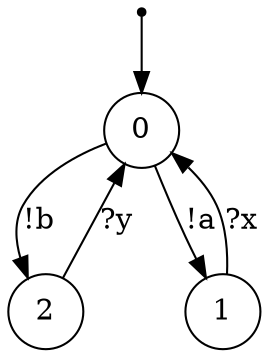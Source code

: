 digraph {
 node [shape=point] ENTRY
 node [shape=circle]
 ENTRY -> 0
0 -> 2 [label="!b"]
2 -> 0 [label="?y"]
0 -> 1 [label="!a"]
1 -> 0 [label="?x"]
}